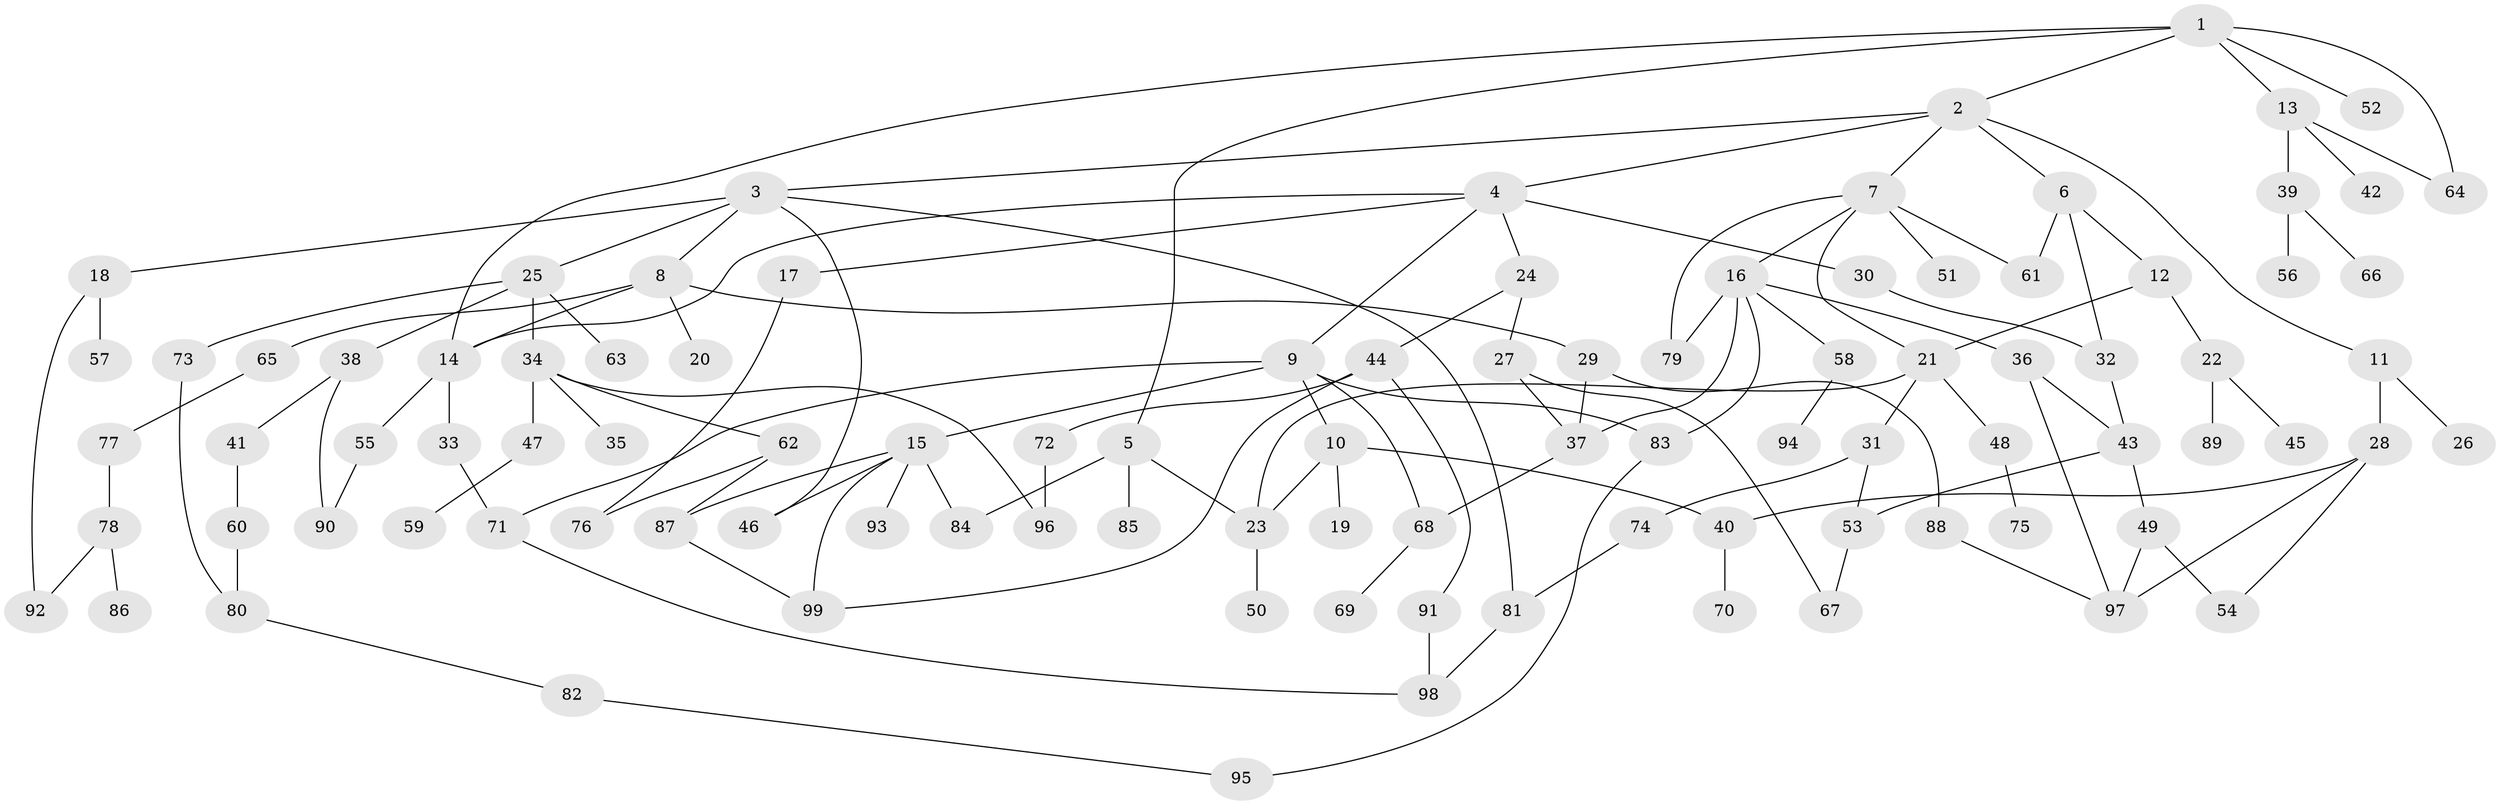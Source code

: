 // Generated by graph-tools (version 1.1) at 2025/49/03/09/25 03:49:19]
// undirected, 99 vertices, 134 edges
graph export_dot {
graph [start="1"]
  node [color=gray90,style=filled];
  1;
  2;
  3;
  4;
  5;
  6;
  7;
  8;
  9;
  10;
  11;
  12;
  13;
  14;
  15;
  16;
  17;
  18;
  19;
  20;
  21;
  22;
  23;
  24;
  25;
  26;
  27;
  28;
  29;
  30;
  31;
  32;
  33;
  34;
  35;
  36;
  37;
  38;
  39;
  40;
  41;
  42;
  43;
  44;
  45;
  46;
  47;
  48;
  49;
  50;
  51;
  52;
  53;
  54;
  55;
  56;
  57;
  58;
  59;
  60;
  61;
  62;
  63;
  64;
  65;
  66;
  67;
  68;
  69;
  70;
  71;
  72;
  73;
  74;
  75;
  76;
  77;
  78;
  79;
  80;
  81;
  82;
  83;
  84;
  85;
  86;
  87;
  88;
  89;
  90;
  91;
  92;
  93;
  94;
  95;
  96;
  97;
  98;
  99;
  1 -- 2;
  1 -- 5;
  1 -- 13;
  1 -- 52;
  1 -- 64;
  1 -- 14;
  2 -- 3;
  2 -- 4;
  2 -- 6;
  2 -- 7;
  2 -- 11;
  3 -- 8;
  3 -- 18;
  3 -- 25;
  3 -- 81;
  3 -- 46;
  4 -- 9;
  4 -- 14;
  4 -- 17;
  4 -- 24;
  4 -- 30;
  5 -- 23;
  5 -- 85;
  5 -- 84;
  6 -- 12;
  6 -- 32;
  6 -- 61;
  7 -- 16;
  7 -- 21;
  7 -- 51;
  7 -- 79;
  7 -- 61;
  8 -- 20;
  8 -- 29;
  8 -- 65;
  8 -- 14;
  9 -- 10;
  9 -- 15;
  9 -- 68;
  9 -- 83;
  9 -- 71;
  10 -- 19;
  10 -- 40;
  10 -- 23;
  11 -- 26;
  11 -- 28;
  12 -- 22;
  12 -- 21;
  13 -- 39;
  13 -- 42;
  13 -- 64;
  14 -- 33;
  14 -- 55;
  15 -- 46;
  15 -- 84;
  15 -- 87;
  15 -- 93;
  15 -- 99;
  16 -- 36;
  16 -- 58;
  16 -- 83;
  16 -- 37;
  16 -- 79;
  17 -- 76;
  18 -- 57;
  18 -- 92;
  21 -- 31;
  21 -- 48;
  21 -- 23;
  22 -- 45;
  22 -- 89;
  23 -- 50;
  24 -- 27;
  24 -- 44;
  25 -- 34;
  25 -- 38;
  25 -- 63;
  25 -- 73;
  27 -- 67;
  27 -- 37;
  28 -- 54;
  28 -- 97;
  28 -- 40;
  29 -- 37;
  29 -- 88;
  30 -- 32;
  31 -- 53;
  31 -- 74;
  32 -- 43;
  33 -- 71;
  34 -- 35;
  34 -- 47;
  34 -- 62;
  34 -- 96;
  36 -- 97;
  36 -- 43;
  37 -- 68;
  38 -- 41;
  38 -- 90;
  39 -- 56;
  39 -- 66;
  40 -- 70;
  41 -- 60;
  43 -- 49;
  43 -- 53;
  44 -- 72;
  44 -- 91;
  44 -- 99;
  47 -- 59;
  48 -- 75;
  49 -- 97;
  49 -- 54;
  53 -- 67;
  55 -- 90;
  58 -- 94;
  60 -- 80;
  62 -- 87;
  62 -- 76;
  65 -- 77;
  68 -- 69;
  71 -- 98;
  72 -- 96;
  73 -- 80;
  74 -- 81;
  77 -- 78;
  78 -- 86;
  78 -- 92;
  80 -- 82;
  81 -- 98;
  82 -- 95;
  83 -- 95;
  87 -- 99;
  88 -- 97;
  91 -- 98;
}
